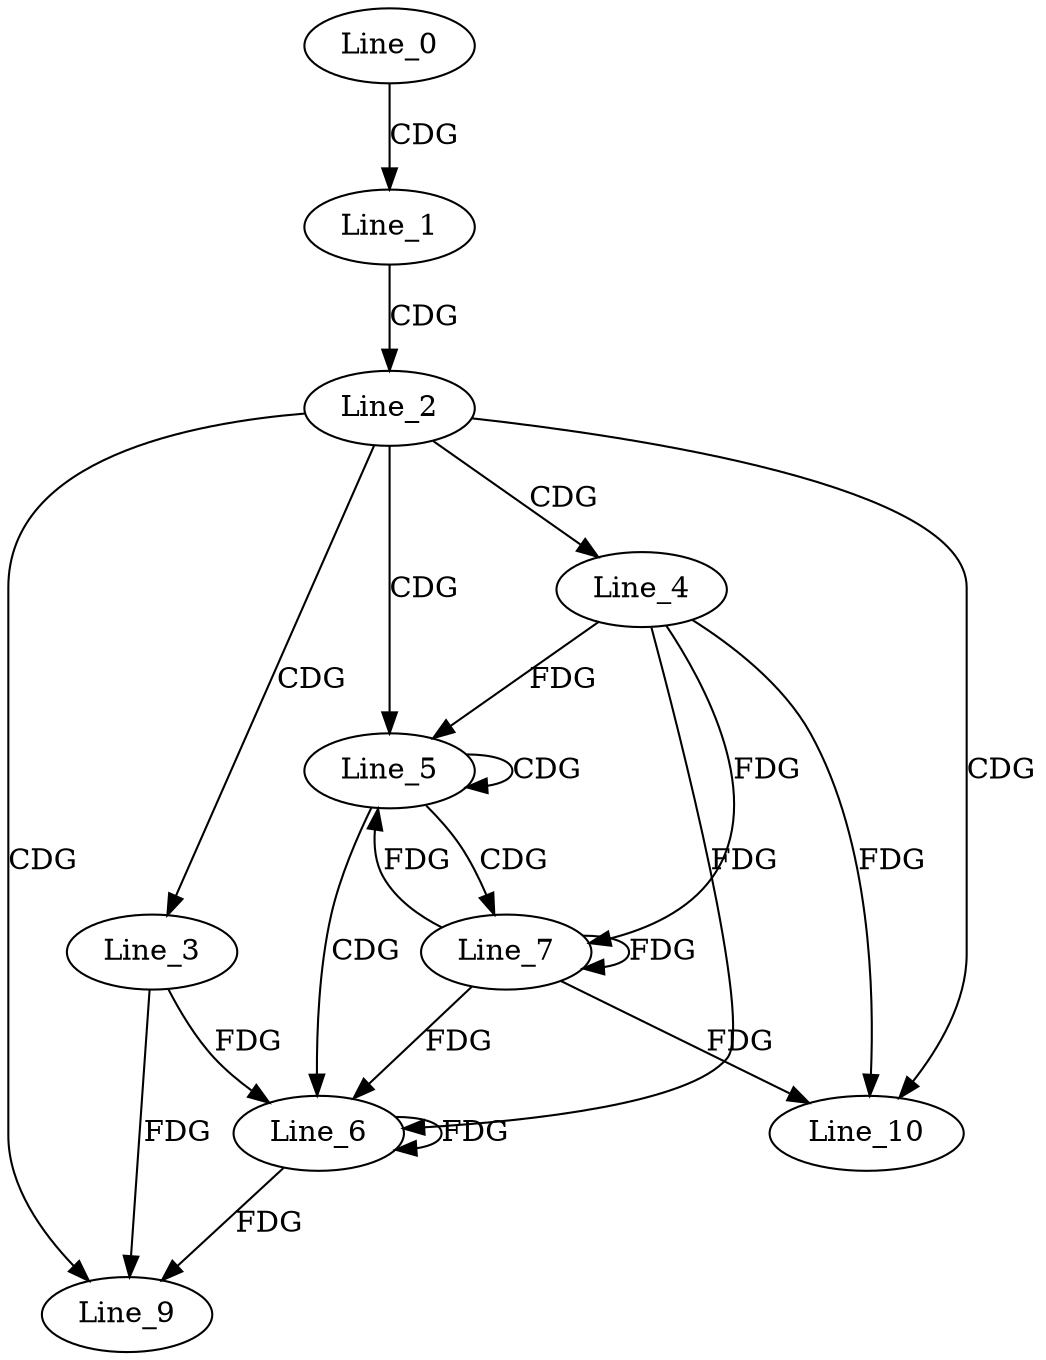 digraph G {
  Line_0;
  Line_1;
  Line_2;
  Line_3;
  Line_4;
  Line_5;
  Line_6;
  Line_7;
  Line_9;
  Line_10;
  Line_0 -> Line_1 [ label="CDG" ];
  Line_1 -> Line_2 [ label="CDG" ];
  Line_2 -> Line_3 [ label="CDG" ];
  Line_2 -> Line_4 [ label="CDG" ];
  Line_2 -> Line_5 [ label="CDG" ];
  Line_5 -> Line_5 [ label="CDG" ];
  Line_4 -> Line_5 [ label="FDG" ];
  Line_5 -> Line_6 [ label="CDG" ];
  Line_6 -> Line_6 [ label="FDG" ];
  Line_3 -> Line_6 [ label="FDG" ];
  Line_4 -> Line_6 [ label="FDG" ];
  Line_5 -> Line_7 [ label="CDG" ];
  Line_7 -> Line_7 [ label="FDG" ];
  Line_4 -> Line_7 [ label="FDG" ];
  Line_2 -> Line_9 [ label="CDG" ];
  Line_6 -> Line_9 [ label="FDG" ];
  Line_3 -> Line_9 [ label="FDG" ];
  Line_2 -> Line_10 [ label="CDG" ];
  Line_7 -> Line_10 [ label="FDG" ];
  Line_4 -> Line_10 [ label="FDG" ];
  Line_7 -> Line_5 [ label="FDG" ];
  Line_7 -> Line_6 [ label="FDG" ];
}
